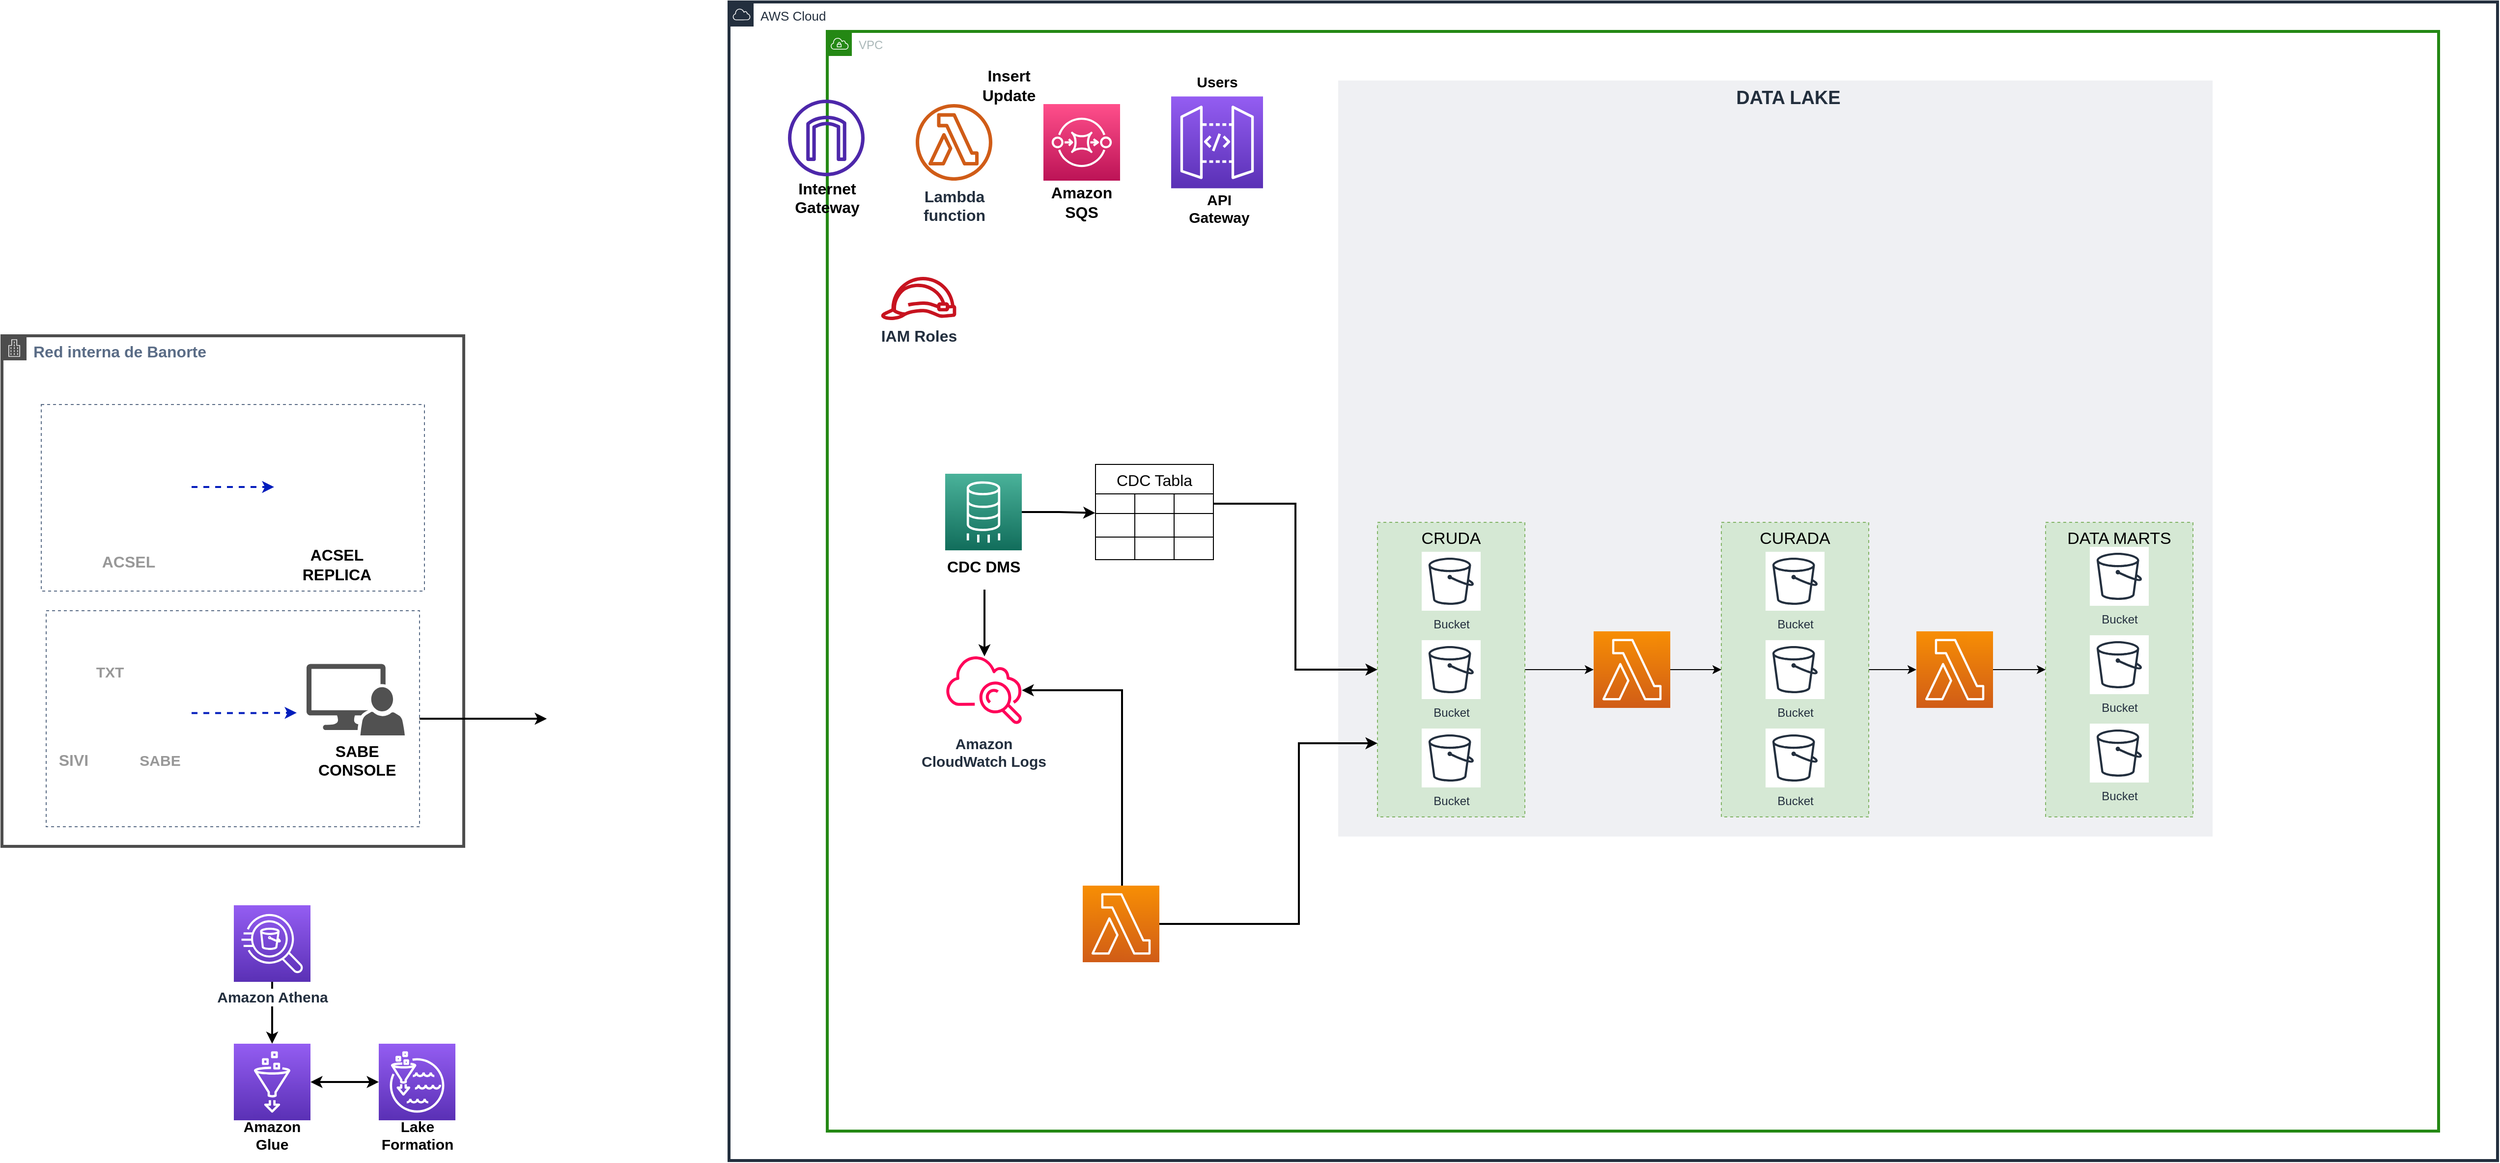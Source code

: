 <mxfile version="27.1.4">
  <diagram id="Ht1M8jgEwFfnCIfOTk4-" name="Page-1">
    <mxGraphModel dx="1975" dy="1836" grid="1" gridSize="10" guides="1" tooltips="1" connect="1" arrows="1" fold="1" page="1" pageScale="1" pageWidth="1169" pageHeight="827" math="0" shadow="0">
      <root>
        <mxCell id="0" />
        <mxCell id="1" parent="0" />
        <mxCell id="RchtXjUBD6mUK6er0duv-1" value="&lt;font style=&quot;font-size: 13px;&quot;&gt;AWS Cloud&lt;/font&gt;" style="points=[[0,0],[0.25,0],[0.5,0],[0.75,0],[1,0],[1,0.25],[1,0.5],[1,0.75],[1,1],[0.75,1],[0.5,1],[0.25,1],[0,1],[0,0.75],[0,0.5],[0,0.25]];outlineConnect=0;gradientColor=none;html=1;whiteSpace=wrap;fontSize=13;fontStyle=0;container=1;pointerEvents=0;collapsible=0;recursiveResize=0;shape=mxgraph.aws4.group;grIcon=mxgraph.aws4.group_aws_cloud;strokeColor=#232F3E;fillColor=none;verticalAlign=top;align=left;spacingLeft=30;fontColor=#232F3E;dashed=0;strokeWidth=3;" parent="1" vertex="1">
          <mxGeometry x="2490" y="40" width="1800" height="1180" as="geometry" />
        </mxCell>
        <mxCell id="YntPkXyulkXuXodMfOfy-1" value="VPC" style="points=[[0,0],[0.25,0],[0.5,0],[0.75,0],[1,0],[1,0.25],[1,0.5],[1,0.75],[1,1],[0.75,1],[0.5,1],[0.25,1],[0,1],[0,0.75],[0,0.5],[0,0.25]];outlineConnect=0;gradientColor=none;html=1;whiteSpace=wrap;fontSize=12;fontStyle=0;container=1;pointerEvents=0;collapsible=0;recursiveResize=0;shape=mxgraph.aws4.group;grIcon=mxgraph.aws4.group_vpc;strokeColor=#248814;fillColor=none;verticalAlign=top;align=left;spacingLeft=30;fontColor=#AAB7B8;dashed=0;strokeWidth=3;" parent="RchtXjUBD6mUK6er0duv-1" vertex="1">
          <mxGeometry x="100" y="30" width="1640" height="1120" as="geometry" />
        </mxCell>
        <mxCell id="RchtXjUBD6mUK6er0duv-4" value="&lt;font style=&quot;font-size: 19px;&quot;&gt;&lt;b&gt;&amp;nbsp; &amp;nbsp; &amp;nbsp;DATA LAKE&lt;/b&gt;&lt;br&gt;&lt;/font&gt;" style="fillColor=#EFF0F3;strokeColor=none;dashed=0;verticalAlign=top;fontStyle=0;fontColor=#232F3D;whiteSpace=wrap;html=1;" parent="YntPkXyulkXuXodMfOfy-1" vertex="1">
          <mxGeometry x="520" y="50" width="890" height="770" as="geometry" />
        </mxCell>
        <mxCell id="YntPkXyulkXuXodMfOfy-39" style="edgeStyle=orthogonalEdgeStyle;rounded=0;orthogonalLoop=1;jettySize=auto;html=1;entryX=0;entryY=0.5;entryDx=0;entryDy=0;entryPerimeter=0;" parent="YntPkXyulkXuXodMfOfy-1" source="RchtXjUBD6mUK6er0duv-6" target="YntPkXyulkXuXodMfOfy-38" edge="1">
          <mxGeometry relative="1" as="geometry" />
        </mxCell>
        <mxCell id="RchtXjUBD6mUK6er0duv-6" value="&lt;span style=&quot;font-size: 17px;&quot;&gt;CRUDA&lt;/span&gt;" style="fillColor=#d5e8d4;strokeColor=#82b366;dashed=1;verticalAlign=top;fontStyle=0;whiteSpace=wrap;html=1;" parent="YntPkXyulkXuXodMfOfy-1" vertex="1">
          <mxGeometry x="560" y="500" width="150" height="300" as="geometry" />
        </mxCell>
        <mxCell id="RchtXjUBD6mUK6er0duv-7" value="Bucket" style="sketch=0;outlineConnect=0;fontColor=#232F3E;gradientColor=none;strokeColor=#232F3E;fillColor=#ffffff;dashed=0;verticalLabelPosition=bottom;verticalAlign=top;align=center;html=1;fontSize=12;fontStyle=0;aspect=fixed;shape=mxgraph.aws4.resourceIcon;resIcon=mxgraph.aws4.bucket;" parent="YntPkXyulkXuXodMfOfy-1" vertex="1">
          <mxGeometry x="605" y="530" width="60" height="60" as="geometry" />
        </mxCell>
        <mxCell id="RchtXjUBD6mUK6er0duv-8" value="Bucket" style="sketch=0;outlineConnect=0;fontColor=#232F3E;gradientColor=none;strokeColor=#232F3E;fillColor=#ffffff;dashed=0;verticalLabelPosition=bottom;verticalAlign=top;align=center;html=1;fontSize=12;fontStyle=0;aspect=fixed;shape=mxgraph.aws4.resourceIcon;resIcon=mxgraph.aws4.bucket;" parent="YntPkXyulkXuXodMfOfy-1" vertex="1">
          <mxGeometry x="605" y="620" width="60" height="60" as="geometry" />
        </mxCell>
        <mxCell id="RchtXjUBD6mUK6er0duv-9" value="Bucket" style="sketch=0;outlineConnect=0;fontColor=#232F3E;gradientColor=none;strokeColor=#232F3E;fillColor=#ffffff;dashed=0;verticalLabelPosition=bottom;verticalAlign=top;align=center;html=1;fontSize=12;fontStyle=0;aspect=fixed;shape=mxgraph.aws4.resourceIcon;resIcon=mxgraph.aws4.bucket;" parent="YntPkXyulkXuXodMfOfy-1" vertex="1">
          <mxGeometry x="605" y="710" width="60" height="60" as="geometry" />
        </mxCell>
        <mxCell id="YntPkXyulkXuXodMfOfy-42" style="edgeStyle=orthogonalEdgeStyle;rounded=0;orthogonalLoop=1;jettySize=auto;html=1;" parent="YntPkXyulkXuXodMfOfy-1" source="RchtXjUBD6mUK6er0duv-23" target="YntPkXyulkXuXodMfOfy-41" edge="1">
          <mxGeometry relative="1" as="geometry" />
        </mxCell>
        <mxCell id="RchtXjUBD6mUK6er0duv-23" value="&lt;span style=&quot;font-size: 17px;&quot;&gt;CURADA&lt;/span&gt;" style="fillColor=#d5e8d4;strokeColor=#82b366;dashed=1;verticalAlign=top;fontStyle=0;whiteSpace=wrap;html=1;" parent="YntPkXyulkXuXodMfOfy-1" vertex="1">
          <mxGeometry x="910" y="500" width="150" height="300" as="geometry" />
        </mxCell>
        <mxCell id="RchtXjUBD6mUK6er0duv-24" value="Bucket" style="sketch=0;outlineConnect=0;fontColor=#232F3E;gradientColor=none;strokeColor=#232F3E;fillColor=#ffffff;dashed=0;verticalLabelPosition=bottom;verticalAlign=top;align=center;html=1;fontSize=12;fontStyle=0;aspect=fixed;shape=mxgraph.aws4.resourceIcon;resIcon=mxgraph.aws4.bucket;" parent="YntPkXyulkXuXodMfOfy-1" vertex="1">
          <mxGeometry x="955" y="530" width="60" height="60" as="geometry" />
        </mxCell>
        <mxCell id="RchtXjUBD6mUK6er0duv-25" value="Bucket" style="sketch=0;outlineConnect=0;fontColor=#232F3E;gradientColor=none;strokeColor=#232F3E;fillColor=#ffffff;dashed=0;verticalLabelPosition=bottom;verticalAlign=top;align=center;html=1;fontSize=12;fontStyle=0;aspect=fixed;shape=mxgraph.aws4.resourceIcon;resIcon=mxgraph.aws4.bucket;" parent="YntPkXyulkXuXodMfOfy-1" vertex="1">
          <mxGeometry x="955" y="620" width="60" height="60" as="geometry" />
        </mxCell>
        <mxCell id="RchtXjUBD6mUK6er0duv-26" value="Bucket" style="sketch=0;outlineConnect=0;fontColor=#232F3E;gradientColor=none;strokeColor=#232F3E;fillColor=#ffffff;dashed=0;verticalLabelPosition=bottom;verticalAlign=top;align=center;html=1;fontSize=12;fontStyle=0;aspect=fixed;shape=mxgraph.aws4.resourceIcon;resIcon=mxgraph.aws4.bucket;" parent="YntPkXyulkXuXodMfOfy-1" vertex="1">
          <mxGeometry x="955" y="710" width="60" height="60" as="geometry" />
        </mxCell>
        <mxCell id="RchtXjUBD6mUK6er0duv-32" value="&lt;span style=&quot;font-size: 17px;&quot;&gt;DATA MARTS&lt;/span&gt;" style="fillColor=#d5e8d4;strokeColor=#82b366;dashed=1;verticalAlign=top;fontStyle=0;whiteSpace=wrap;html=1;" parent="YntPkXyulkXuXodMfOfy-1" vertex="1">
          <mxGeometry x="1240" y="500" width="150" height="300" as="geometry" />
        </mxCell>
        <mxCell id="RchtXjUBD6mUK6er0duv-33" value="Bucket" style="sketch=0;outlineConnect=0;fontColor=#232F3E;gradientColor=none;strokeColor=#232F3E;fillColor=#ffffff;dashed=0;verticalLabelPosition=bottom;verticalAlign=top;align=center;html=1;fontSize=12;fontStyle=0;aspect=fixed;shape=mxgraph.aws4.resourceIcon;resIcon=mxgraph.aws4.bucket;" parent="YntPkXyulkXuXodMfOfy-1" vertex="1">
          <mxGeometry x="1285" y="525" width="60" height="60" as="geometry" />
        </mxCell>
        <mxCell id="RchtXjUBD6mUK6er0duv-34" value="Bucket" style="sketch=0;outlineConnect=0;fontColor=#232F3E;gradientColor=none;strokeColor=#232F3E;fillColor=#ffffff;dashed=0;verticalLabelPosition=bottom;verticalAlign=top;align=center;html=1;fontSize=12;fontStyle=0;aspect=fixed;shape=mxgraph.aws4.resourceIcon;resIcon=mxgraph.aws4.bucket;" parent="YntPkXyulkXuXodMfOfy-1" vertex="1">
          <mxGeometry x="1285" y="615" width="60" height="60" as="geometry" />
        </mxCell>
        <mxCell id="RchtXjUBD6mUK6er0duv-35" value="Bucket" style="sketch=0;outlineConnect=0;fontColor=#232F3E;gradientColor=none;strokeColor=#232F3E;fillColor=#ffffff;dashed=0;verticalLabelPosition=bottom;verticalAlign=top;align=center;html=1;fontSize=12;fontStyle=0;aspect=fixed;shape=mxgraph.aws4.resourceIcon;resIcon=mxgraph.aws4.bucket;" parent="YntPkXyulkXuXodMfOfy-1" vertex="1">
          <mxGeometry x="1285" y="705" width="60" height="60" as="geometry" />
        </mxCell>
        <mxCell id="YntPkXyulkXuXodMfOfy-19" style="edgeStyle=orthogonalEdgeStyle;rounded=0;orthogonalLoop=1;jettySize=auto;html=1;entryX=-0.002;entryY=0.972;entryDx=0;entryDy=0;entryPerimeter=0;strokeWidth=2;" parent="YntPkXyulkXuXodMfOfy-1" source="RchtXjUBD6mUK6er0duv-54" target="YntPkXyulkXuXodMfOfy-5" edge="1">
          <mxGeometry relative="1" as="geometry">
            <Array as="points">
              <mxPoint x="236" y="490" />
              <mxPoint x="273" y="490" />
            </Array>
          </mxGeometry>
        </mxCell>
        <mxCell id="RchtXjUBD6mUK6er0duv-54" value="" style="sketch=0;points=[[0,0,0],[0.25,0,0],[0.5,0,0],[0.75,0,0],[1,0,0],[0,1,0],[0.25,1,0],[0.5,1,0],[0.75,1,0],[1,1,0],[0,0.25,0],[0,0.5,0],[0,0.75,0],[1,0.25,0],[1,0.5,0],[1,0.75,0]];outlineConnect=0;fontColor=#232F3E;gradientColor=#4AB29A;gradientDirection=north;fillColor=#116D5B;strokeColor=#ffffff;dashed=0;verticalLabelPosition=bottom;verticalAlign=top;align=center;html=1;fontSize=12;fontStyle=0;aspect=fixed;shape=mxgraph.aws4.resourceIcon;resIcon=mxgraph.aws4.database_migration_service;" parent="YntPkXyulkXuXodMfOfy-1" vertex="1">
          <mxGeometry x="120" y="450.5" width="78" height="78" as="geometry" />
        </mxCell>
        <mxCell id="YntPkXyulkXuXodMfOfy-82" style="edgeStyle=orthogonalEdgeStyle;rounded=0;orthogonalLoop=1;jettySize=auto;html=1;strokeWidth=2;" parent="YntPkXyulkXuXodMfOfy-1" source="RchtXjUBD6mUK6er0duv-55" target="YntPkXyulkXuXodMfOfy-74" edge="1">
          <mxGeometry relative="1" as="geometry">
            <Array as="points">
              <mxPoint x="160" y="600" />
              <mxPoint x="160" y="600" />
            </Array>
          </mxGeometry>
        </mxCell>
        <mxCell id="RchtXjUBD6mUK6er0duv-55" value="&lt;div style=&quot;text-align: center; font-size: 16px;&quot;&gt;CDC DMS&lt;/div&gt;" style="text;whiteSpace=wrap;html=1;strokeWidth=2;fontSize=16;fontStyle=1" parent="YntPkXyulkXuXodMfOfy-1" vertex="1">
          <mxGeometry x="120" y="528.5" width="110" height="40" as="geometry" />
        </mxCell>
        <mxCell id="YntPkXyulkXuXodMfOfy-4" value="CDC Tabla" style="shape=table;startSize=30;container=1;collapsible=0;childLayout=tableLayout;strokeColor=default;fontSize=16;" parent="YntPkXyulkXuXodMfOfy-1" vertex="1">
          <mxGeometry x="273" y="441" width="120" height="97" as="geometry" />
        </mxCell>
        <mxCell id="YntPkXyulkXuXodMfOfy-5" value="" style="shape=tableRow;horizontal=0;startSize=0;swimlaneHead=0;swimlaneBody=0;strokeColor=inherit;top=0;left=0;bottom=0;right=0;collapsible=0;dropTarget=0;fillColor=none;points=[[0,0.5],[1,0.5]];portConstraint=eastwest;fontSize=16;" parent="YntPkXyulkXuXodMfOfy-4" vertex="1">
          <mxGeometry y="30" width="120" height="20" as="geometry" />
        </mxCell>
        <mxCell id="YntPkXyulkXuXodMfOfy-6" value="" style="shape=partialRectangle;html=1;whiteSpace=wrap;connectable=0;strokeColor=inherit;overflow=hidden;fillColor=none;top=0;left=0;bottom=0;right=0;pointerEvents=1;fontSize=16;" parent="YntPkXyulkXuXodMfOfy-5" vertex="1">
          <mxGeometry width="40" height="20" as="geometry">
            <mxRectangle width="40" height="20" as="alternateBounds" />
          </mxGeometry>
        </mxCell>
        <mxCell id="YntPkXyulkXuXodMfOfy-7" value="" style="shape=partialRectangle;html=1;whiteSpace=wrap;connectable=0;strokeColor=inherit;overflow=hidden;fillColor=none;top=0;left=0;bottom=0;right=0;pointerEvents=1;fontSize=16;" parent="YntPkXyulkXuXodMfOfy-5" vertex="1">
          <mxGeometry x="40" width="40" height="20" as="geometry">
            <mxRectangle width="40" height="20" as="alternateBounds" />
          </mxGeometry>
        </mxCell>
        <mxCell id="YntPkXyulkXuXodMfOfy-8" value="" style="shape=partialRectangle;html=1;whiteSpace=wrap;connectable=0;strokeColor=inherit;overflow=hidden;fillColor=none;top=0;left=0;bottom=0;right=0;pointerEvents=1;fontSize=16;" parent="YntPkXyulkXuXodMfOfy-5" vertex="1">
          <mxGeometry x="80" width="40" height="20" as="geometry">
            <mxRectangle width="40" height="20" as="alternateBounds" />
          </mxGeometry>
        </mxCell>
        <mxCell id="YntPkXyulkXuXodMfOfy-9" value="" style="shape=tableRow;horizontal=0;startSize=0;swimlaneHead=0;swimlaneBody=0;strokeColor=inherit;top=0;left=0;bottom=0;right=0;collapsible=0;dropTarget=0;fillColor=none;points=[[0,0.5],[1,0.5]];portConstraint=eastwest;fontSize=16;" parent="YntPkXyulkXuXodMfOfy-4" vertex="1">
          <mxGeometry y="50" width="120" height="24" as="geometry" />
        </mxCell>
        <mxCell id="YntPkXyulkXuXodMfOfy-10" value="" style="shape=partialRectangle;html=1;whiteSpace=wrap;connectable=0;strokeColor=inherit;overflow=hidden;fillColor=none;top=0;left=0;bottom=0;right=0;pointerEvents=1;fontSize=16;" parent="YntPkXyulkXuXodMfOfy-9" vertex="1">
          <mxGeometry width="40" height="24" as="geometry">
            <mxRectangle width="40" height="24" as="alternateBounds" />
          </mxGeometry>
        </mxCell>
        <mxCell id="YntPkXyulkXuXodMfOfy-11" value="" style="shape=partialRectangle;html=1;whiteSpace=wrap;connectable=0;strokeColor=inherit;overflow=hidden;fillColor=none;top=0;left=0;bottom=0;right=0;pointerEvents=1;fontSize=16;" parent="YntPkXyulkXuXodMfOfy-9" vertex="1">
          <mxGeometry x="40" width="40" height="24" as="geometry">
            <mxRectangle width="40" height="24" as="alternateBounds" />
          </mxGeometry>
        </mxCell>
        <mxCell id="YntPkXyulkXuXodMfOfy-12" value="" style="shape=partialRectangle;html=1;whiteSpace=wrap;connectable=0;strokeColor=inherit;overflow=hidden;fillColor=none;top=0;left=0;bottom=0;right=0;pointerEvents=1;fontSize=16;" parent="YntPkXyulkXuXodMfOfy-9" vertex="1">
          <mxGeometry x="80" width="40" height="24" as="geometry">
            <mxRectangle width="40" height="24" as="alternateBounds" />
          </mxGeometry>
        </mxCell>
        <mxCell id="YntPkXyulkXuXodMfOfy-13" value="" style="shape=tableRow;horizontal=0;startSize=0;swimlaneHead=0;swimlaneBody=0;strokeColor=inherit;top=0;left=0;bottom=0;right=0;collapsible=0;dropTarget=0;fillColor=none;points=[[0,0.5],[1,0.5]];portConstraint=eastwest;fontSize=16;" parent="YntPkXyulkXuXodMfOfy-4" vertex="1">
          <mxGeometry y="74" width="120" height="23" as="geometry" />
        </mxCell>
        <mxCell id="YntPkXyulkXuXodMfOfy-14" value="" style="shape=partialRectangle;html=1;whiteSpace=wrap;connectable=0;strokeColor=inherit;overflow=hidden;fillColor=none;top=0;left=0;bottom=0;right=0;pointerEvents=1;fontSize=16;" parent="YntPkXyulkXuXodMfOfy-13" vertex="1">
          <mxGeometry width="40" height="23" as="geometry">
            <mxRectangle width="40" height="23" as="alternateBounds" />
          </mxGeometry>
        </mxCell>
        <mxCell id="YntPkXyulkXuXodMfOfy-15" value="" style="shape=partialRectangle;html=1;whiteSpace=wrap;connectable=0;strokeColor=inherit;overflow=hidden;fillColor=none;top=0;left=0;bottom=0;right=0;pointerEvents=1;fontSize=16;" parent="YntPkXyulkXuXodMfOfy-13" vertex="1">
          <mxGeometry x="40" width="40" height="23" as="geometry">
            <mxRectangle width="40" height="23" as="alternateBounds" />
          </mxGeometry>
        </mxCell>
        <mxCell id="YntPkXyulkXuXodMfOfy-16" value="" style="shape=partialRectangle;html=1;whiteSpace=wrap;connectable=0;strokeColor=inherit;overflow=hidden;fillColor=none;top=0;left=0;bottom=0;right=0;pointerEvents=1;fontSize=16;" parent="YntPkXyulkXuXodMfOfy-13" vertex="1">
          <mxGeometry x="80" width="40" height="23" as="geometry">
            <mxRectangle width="40" height="23" as="alternateBounds" />
          </mxGeometry>
        </mxCell>
        <mxCell id="YntPkXyulkXuXodMfOfy-20" style="edgeStyle=orthogonalEdgeStyle;rounded=0;orthogonalLoop=1;jettySize=auto;html=1;entryX=0;entryY=0.5;entryDx=0;entryDy=0;strokeWidth=2;" parent="YntPkXyulkXuXodMfOfy-1" source="YntPkXyulkXuXodMfOfy-5" target="RchtXjUBD6mUK6er0duv-6" edge="1">
          <mxGeometry relative="1" as="geometry" />
        </mxCell>
        <mxCell id="YntPkXyulkXuXodMfOfy-22" value="" style="sketch=0;outlineConnect=0;fontColor=#232F3E;gradientColor=none;fillColor=#4D27AA;strokeColor=none;dashed=0;verticalLabelPosition=bottom;verticalAlign=top;align=center;html=1;fontSize=12;fontStyle=0;aspect=fixed;pointerEvents=1;shape=mxgraph.aws4.internet_gateway;" parent="YntPkXyulkXuXodMfOfy-1" vertex="1">
          <mxGeometry x="-40" y="69.5" width="78" height="78" as="geometry" />
        </mxCell>
        <mxCell id="YntPkXyulkXuXodMfOfy-23" value="&lt;div style=&quot;text-align: center; font-size: 16px;&quot;&gt;Internet Gateway&lt;/div&gt;" style="text;whiteSpace=wrap;html=1;strokeWidth=2;fontSize=16;fontStyle=1" parent="YntPkXyulkXuXodMfOfy-1" vertex="1">
          <mxGeometry x="-56" y="144" width="110" height="40" as="geometry" />
        </mxCell>
        <mxCell id="YntPkXyulkXuXodMfOfy-24" value="" style="sketch=0;points=[[0,0,0],[0.25,0,0],[0.5,0,0],[0.75,0,0],[1,0,0],[0,1,0],[0.25,1,0],[0.5,1,0],[0.75,1,0],[1,1,0],[0,0.25,0],[0,0.5,0],[0,0.75,0],[1,0.25,0],[1,0.5,0],[1,0.75,0]];outlineConnect=0;fontColor=#232F3E;gradientColor=#945DF2;gradientDirection=north;fillColor=#5A30B5;strokeColor=#ffffff;dashed=0;verticalLabelPosition=bottom;verticalAlign=top;align=center;html=1;fontSize=12;fontStyle=0;aspect=fixed;shape=mxgraph.aws4.resourceIcon;resIcon=mxgraph.aws4.api_gateway;" parent="YntPkXyulkXuXodMfOfy-1" vertex="1">
          <mxGeometry x="350" y="66.25" width="93.5" height="93.5" as="geometry" />
        </mxCell>
        <mxCell id="YntPkXyulkXuXodMfOfy-25" value="&lt;font style=&quot;font-size: 15px;&quot;&gt;&lt;b&gt;API Gateway&lt;/b&gt;&lt;/font&gt;" style="text;html=1;strokeColor=none;fillColor=none;align=center;verticalAlign=middle;whiteSpace=wrap;rounded=0;" parent="YntPkXyulkXuXodMfOfy-1" vertex="1">
          <mxGeometry x="353.5" y="165" width="90" height="30" as="geometry" />
        </mxCell>
        <mxCell id="YntPkXyulkXuXodMfOfy-26" value="&lt;font style=&quot;font-size: 15px;&quot;&gt;&lt;b&gt;Users&lt;/b&gt;&lt;/font&gt;" style="text;html=1;strokeColor=none;fillColor=none;align=center;verticalAlign=middle;whiteSpace=wrap;rounded=0;" parent="YntPkXyulkXuXodMfOfy-1" vertex="1">
          <mxGeometry x="351.75" y="36.25" width="90" height="30" as="geometry" />
        </mxCell>
        <mxCell id="YntPkXyulkXuXodMfOfy-40" style="edgeStyle=orthogonalEdgeStyle;rounded=0;orthogonalLoop=1;jettySize=auto;html=1;entryX=0;entryY=0.5;entryDx=0;entryDy=0;" parent="YntPkXyulkXuXodMfOfy-1" source="YntPkXyulkXuXodMfOfy-38" target="RchtXjUBD6mUK6er0duv-23" edge="1">
          <mxGeometry relative="1" as="geometry" />
        </mxCell>
        <mxCell id="YntPkXyulkXuXodMfOfy-38" value="" style="sketch=0;points=[[0,0,0],[0.25,0,0],[0.5,0,0],[0.75,0,0],[1,0,0],[0,1,0],[0.25,1,0],[0.5,1,0],[0.75,1,0],[1,1,0],[0,0.25,0],[0,0.5,0],[0,0.75,0],[1,0.25,0],[1,0.5,0],[1,0.75,0]];outlineConnect=0;fontColor=#232F3E;gradientColor=#F78E04;gradientDirection=north;fillColor=#D05C17;strokeColor=#ffffff;dashed=0;verticalLabelPosition=bottom;verticalAlign=top;align=center;html=1;fontSize=12;fontStyle=0;aspect=fixed;shape=mxgraph.aws4.resourceIcon;resIcon=mxgraph.aws4.lambda;" parent="YntPkXyulkXuXodMfOfy-1" vertex="1">
          <mxGeometry x="780" y="611" width="78" height="78" as="geometry" />
        </mxCell>
        <mxCell id="YntPkXyulkXuXodMfOfy-43" style="edgeStyle=orthogonalEdgeStyle;rounded=0;orthogonalLoop=1;jettySize=auto;html=1;entryX=0;entryY=0.5;entryDx=0;entryDy=0;" parent="YntPkXyulkXuXodMfOfy-1" source="YntPkXyulkXuXodMfOfy-41" target="RchtXjUBD6mUK6er0duv-32" edge="1">
          <mxGeometry relative="1" as="geometry" />
        </mxCell>
        <mxCell id="YntPkXyulkXuXodMfOfy-41" value="" style="sketch=0;points=[[0,0,0],[0.25,0,0],[0.5,0,0],[0.75,0,0],[1,0,0],[0,1,0],[0.25,1,0],[0.5,1,0],[0.75,1,0],[1,1,0],[0,0.25,0],[0,0.5,0],[0,0.75,0],[1,0.25,0],[1,0.5,0],[1,0.75,0]];outlineConnect=0;fontColor=#232F3E;gradientColor=#F78E04;gradientDirection=north;fillColor=#D05C17;strokeColor=#ffffff;dashed=0;verticalLabelPosition=bottom;verticalAlign=top;align=center;html=1;fontSize=12;fontStyle=0;aspect=fixed;shape=mxgraph.aws4.resourceIcon;resIcon=mxgraph.aws4.lambda;" parent="YntPkXyulkXuXodMfOfy-1" vertex="1">
          <mxGeometry x="1108.5" y="611" width="78" height="78" as="geometry" />
        </mxCell>
        <mxCell id="YntPkXyulkXuXodMfOfy-54" value="IAM Roles" style="outlineConnect=0;fontColor=#232F3E;gradientColor=none;fillColor=#C7131F;strokeColor=none;dashed=0;verticalLabelPosition=bottom;verticalAlign=top;align=center;html=1;fontSize=16;fontStyle=1;aspect=fixed;pointerEvents=1;shape=mxgraph.aws4.role;labelBackgroundColor=#ffffff;" parent="YntPkXyulkXuXodMfOfy-1" vertex="1">
          <mxGeometry x="54" y="250" width="78" height="44" as="geometry" />
        </mxCell>
        <mxCell id="YntPkXyulkXuXodMfOfy-58" value="&lt;font style=&quot;font-size: 16px;&quot;&gt;&lt;b&gt;Lambda&lt;br style=&quot;border-color: var(--border-color);&quot;&gt;function&lt;/b&gt;&lt;/font&gt;" style="outlineConnect=0;fontColor=#232F3E;gradientColor=none;fillColor=#D05C17;strokeColor=none;dashed=0;verticalLabelPosition=bottom;verticalAlign=top;align=center;html=1;fontSize=12;fontStyle=0;aspect=fixed;pointerEvents=1;shape=mxgraph.aws4.lambda_function;labelBackgroundColor=#ffffff;" parent="YntPkXyulkXuXodMfOfy-1" vertex="1">
          <mxGeometry x="90" y="74" width="78" height="78" as="geometry" />
        </mxCell>
        <mxCell id="YntPkXyulkXuXodMfOfy-59" value="&lt;font style=&quot;font-size: 16px;&quot;&gt;&lt;b&gt;Amazon SQS&lt;/b&gt;&lt;/font&gt;" style="text;html=1;strokeColor=none;fillColor=none;align=center;verticalAlign=middle;whiteSpace=wrap;rounded=0;" parent="YntPkXyulkXuXodMfOfy-1" vertex="1">
          <mxGeometry x="214" y="158.5" width="90" height="30" as="geometry" />
        </mxCell>
        <mxCell id="YntPkXyulkXuXodMfOfy-60" value="&lt;font style=&quot;font-size: 16px;&quot;&gt;&lt;b&gt;Insert&lt;br&gt;Update&lt;/b&gt;&lt;/font&gt;" style="text;html=1;strokeColor=none;fillColor=none;align=center;verticalAlign=middle;whiteSpace=wrap;rounded=0;" parent="YntPkXyulkXuXodMfOfy-1" vertex="1">
          <mxGeometry x="140" y="39.5" width="90" height="30" as="geometry" />
        </mxCell>
        <mxCell id="YntPkXyulkXuXodMfOfy-74" value="Amazon&lt;br style=&quot;font-size: 15px;&quot;&gt;CloudWatch Logs&lt;br style=&quot;font-size: 15px;&quot;&gt;" style="outlineConnect=0;fontColor=#232F3E;gradientColor=none;gradientDirection=north;fillColor=#ff0059;strokeColor=default;dashed=0;verticalLabelPosition=bottom;verticalAlign=top;align=center;html=1;fontSize=15;fontStyle=1;aspect=fixed;shape=mxgraph.aws4.cloudwatch;labelBackgroundColor=#ffffff;" parent="YntPkXyulkXuXodMfOfy-1" vertex="1">
          <mxGeometry x="120" y="632" width="78" height="78" as="geometry" />
        </mxCell>
        <mxCell id="YntPkXyulkXuXodMfOfy-107" style="edgeStyle=orthogonalEdgeStyle;rounded=0;orthogonalLoop=1;jettySize=auto;html=1;entryX=0;entryY=0.75;entryDx=0;entryDy=0;strokeWidth=2;" parent="YntPkXyulkXuXodMfOfy-1" source="YntPkXyulkXuXodMfOfy-108" target="RchtXjUBD6mUK6er0duv-6" edge="1">
          <mxGeometry relative="1" as="geometry">
            <Array as="points">
              <mxPoint x="480" y="909" />
              <mxPoint x="480" y="725" />
            </Array>
          </mxGeometry>
        </mxCell>
        <mxCell id="YntPkXyulkXuXodMfOfy-113" style="edgeStyle=orthogonalEdgeStyle;rounded=0;orthogonalLoop=1;jettySize=auto;html=1;strokeWidth=2;" parent="YntPkXyulkXuXodMfOfy-1" source="YntPkXyulkXuXodMfOfy-108" target="YntPkXyulkXuXodMfOfy-74" edge="1">
          <mxGeometry relative="1" as="geometry">
            <Array as="points">
              <mxPoint x="300" y="671" />
            </Array>
          </mxGeometry>
        </mxCell>
        <mxCell id="YntPkXyulkXuXodMfOfy-108" value="" style="sketch=0;points=[[0,0,0],[0.25,0,0],[0.5,0,0],[0.75,0,0],[1,0,0],[0,1,0],[0.25,1,0],[0.5,1,0],[0.75,1,0],[1,1,0],[0,0.25,0],[0,0.5,0],[0,0.75,0],[1,0.25,0],[1,0.5,0],[1,0.75,0]];outlineConnect=0;fontColor=#232F3E;gradientColor=#F78E04;gradientDirection=north;fillColor=#D05C17;strokeColor=#ffffff;dashed=0;verticalLabelPosition=bottom;verticalAlign=top;align=center;html=1;fontSize=12;fontStyle=0;aspect=fixed;shape=mxgraph.aws4.resourceIcon;resIcon=mxgraph.aws4.lambda;" parent="YntPkXyulkXuXodMfOfy-1" vertex="1">
          <mxGeometry x="260" y="870" width="78" height="78" as="geometry" />
        </mxCell>
        <mxCell id="-Rxvcumc74NUgiXMwm1E-3" value="" style="sketch=0;points=[[0,0,0],[0.25,0,0],[0.5,0,0],[0.75,0,0],[1,0,0],[0,1,0],[0.25,1,0],[0.5,1,0],[0.75,1,0],[1,1,0],[0,0.25,0],[0,0.5,0],[0,0.75,0],[1,0.25,0],[1,0.5,0],[1,0.75,0]];outlineConnect=0;fontColor=#232F3E;gradientColor=#FF4F8B;gradientDirection=north;fillColor=#BC1356;strokeColor=#ffffff;dashed=0;verticalLabelPosition=bottom;verticalAlign=top;align=center;html=1;fontSize=12;fontStyle=0;aspect=fixed;shape=mxgraph.aws4.resourceIcon;resIcon=mxgraph.aws4.sqs;" parent="YntPkXyulkXuXodMfOfy-1" vertex="1">
          <mxGeometry x="220" y="74" width="78" height="78" as="geometry" />
        </mxCell>
        <mxCell id="RchtXjUBD6mUK6er0duv-36" value="&lt;font style=&quot;font-size: 16px;&quot;&gt;&lt;b&gt;Red interna de Banorte&lt;/b&gt;&lt;/font&gt;" style="points=[[0,0],[0.25,0],[0.5,0],[0.75,0],[1,0],[1,0.25],[1,0.5],[1,0.75],[1,1],[0.75,1],[0.5,1],[0.25,1],[0,1],[0,0.75],[0,0.5],[0,0.25]];outlineConnect=0;gradientColor=none;html=1;whiteSpace=wrap;fontSize=12;fontStyle=0;container=1;pointerEvents=0;collapsible=0;recursiveResize=0;shape=mxgraph.aws4.group;grIcon=mxgraph.aws4.group_corporate_data_center;strokeColor=#4D4D4D;fillColor=none;verticalAlign=top;align=left;spacingLeft=30;fontColor=#5A6C86;dashed=0;strokeWidth=3;" parent="1" vertex="1">
          <mxGeometry x="1750" y="380" width="470" height="520" as="geometry" />
        </mxCell>
        <mxCell id="RchtXjUBD6mUK6er0duv-39" value="" style="shape=image;html=1;verticalAlign=top;verticalLabelPosition=bottom;labelBackgroundColor=#ffffff;imageAspect=0;aspect=fixed;image=https://cdn2.iconfinder.com/data/icons/whcompare-isometric-web-hosting-servers/50/database-128.png;" parent="RchtXjUBD6mUK6er0duv-36" vertex="1">
          <mxGeometry x="277" y="90" width="128" height="128" as="geometry" />
        </mxCell>
        <mxCell id="RchtXjUBD6mUK6er0duv-40" value="&lt;font style=&quot;font-size: 16px;&quot;&gt;ACSEL&lt;br&gt;REPLICA&lt;/font&gt;" style="text;html=1;strokeColor=none;fillColor=none;align=center;verticalAlign=middle;whiteSpace=wrap;rounded=0;fontSize=15;fontStyle=1" parent="RchtXjUBD6mUK6er0duv-36" vertex="1">
          <mxGeometry x="292.25" y="218" width="97.5" height="30" as="geometry" />
        </mxCell>
        <mxCell id="RchtXjUBD6mUK6er0duv-41" style="edgeStyle=orthogonalEdgeStyle;rounded=0;orthogonalLoop=1;jettySize=auto;html=1;entryX=0;entryY=0.5;entryDx=0;entryDy=0;strokeWidth=2;fillColor=#0050ef;strokeColor=#001DBC;dashed=1;textOpacity=40;" parent="RchtXjUBD6mUK6er0duv-36" source="RchtXjUBD6mUK6er0duv-42" target="RchtXjUBD6mUK6er0duv-39" edge="1">
          <mxGeometry relative="1" as="geometry" />
        </mxCell>
        <mxCell id="RchtXjUBD6mUK6er0duv-42" value="" style="shape=image;html=1;verticalAlign=top;verticalLabelPosition=bottom;labelBackgroundColor=#ffffff;imageAspect=0;aspect=fixed;image=https://cdn2.iconfinder.com/data/icons/whcompare-isometric-web-hosting-servers/50/database-128.png;opacity=50;textOpacity=40;" parent="RchtXjUBD6mUK6er0duv-36" vertex="1">
          <mxGeometry x="65" y="90" width="128" height="128" as="geometry" />
        </mxCell>
        <mxCell id="RchtXjUBD6mUK6er0duv-43" value="&lt;font style=&quot;font-size: 16px;&quot;&gt;ACSEL&lt;/font&gt;" style="text;html=1;strokeColor=none;fillColor=none;align=center;verticalAlign=middle;whiteSpace=wrap;rounded=0;fontSize=15;fontStyle=1;textOpacity=40;" parent="RchtXjUBD6mUK6er0duv-36" vertex="1">
          <mxGeometry x="80.25" y="215" width="97.5" height="30" as="geometry" />
        </mxCell>
        <mxCell id="RchtXjUBD6mUK6er0duv-49" value="" style="fillColor=none;strokeColor=#5A6C86;dashed=1;verticalAlign=top;fontStyle=0;fontColor=#5A6C86;whiteSpace=wrap;html=1;" parent="RchtXjUBD6mUK6er0duv-36" vertex="1">
          <mxGeometry x="40" y="70" width="390" height="190" as="geometry" />
        </mxCell>
        <mxCell id="RchtXjUBD6mUK6er0duv-98" value="" style="fillColor=none;strokeColor=#5A6C86;dashed=1;verticalAlign=top;fontStyle=0;fontColor=#5A6C86;whiteSpace=wrap;html=1;" parent="RchtXjUBD6mUK6er0duv-36" vertex="1">
          <mxGeometry x="45" y="280" width="380" height="220" as="geometry" />
        </mxCell>
        <mxCell id="RchtXjUBD6mUK6er0duv-93" value="&lt;span style=&quot;font-size: 15px;&quot;&gt;&lt;font style=&quot;font-size: 15px;&quot;&gt;TXT&lt;/font&gt;&lt;/span&gt;" style="text;html=1;strokeColor=none;fillColor=none;align=center;verticalAlign=middle;whiteSpace=wrap;rounded=0;opacity=40;fontSize=15;fontStyle=1;textOpacity=40;strokeWidth=2;" parent="RchtXjUBD6mUK6er0duv-36" vertex="1">
          <mxGeometry x="80.25" y="327" width="60" height="30" as="geometry" />
        </mxCell>
        <mxCell id="RchtXjUBD6mUK6er0duv-91" value="SABE" style="text;html=1;strokeColor=none;fillColor=none;align=center;verticalAlign=middle;whiteSpace=wrap;rounded=0;fontSize=15;fontStyle=1;opacity=40;textOpacity=40;" parent="RchtXjUBD6mUK6er0duv-36" vertex="1">
          <mxGeometry x="111.5" y="417" width="97.5" height="30" as="geometry" />
        </mxCell>
        <mxCell id="RchtXjUBD6mUK6er0duv-92" value="" style="shape=image;html=1;verticalAlign=top;verticalLabelPosition=bottom;labelBackgroundColor=#ffffff;imageAspect=0;aspect=fixed;image=https://cdn0.iconfinder.com/data/icons/evericons-24px-vol-1/24/file-text-128.png;opacity=40;textOpacity=40;" parent="RchtXjUBD6mUK6er0duv-36" vertex="1">
          <mxGeometry x="40" y="351.5" width="65.5" height="65.5" as="geometry" />
        </mxCell>
        <mxCell id="RchtXjUBD6mUK6er0duv-94" style="edgeStyle=orthogonalEdgeStyle;rounded=0;orthogonalLoop=1;jettySize=auto;html=1;strokeWidth=2;dashed=1;fillColor=#0050ef;strokeColor=#001DBC;textOpacity=40;" parent="RchtXjUBD6mUK6er0duv-36" source="RchtXjUBD6mUK6er0duv-95" edge="1">
          <mxGeometry relative="1" as="geometry">
            <mxPoint x="300" y="384" as="targetPoint" />
          </mxGeometry>
        </mxCell>
        <mxCell id="RchtXjUBD6mUK6er0duv-95" value="" style="shape=image;html=1;verticalAlign=top;verticalLabelPosition=bottom;labelBackgroundColor=#ffffff;imageAspect=0;aspect=fixed;image=https://cdn0.iconfinder.com/data/icons/evericons-24px-vol-1/24/file-text-128.png;opacity=40;textOpacity=40;" parent="RchtXjUBD6mUK6er0duv-36" vertex="1">
          <mxGeometry x="127.5" y="351.5" width="65.5" height="65.5" as="geometry" />
        </mxCell>
        <mxCell id="RchtXjUBD6mUK6er0duv-96" value="" style="sketch=0;pointerEvents=1;shadow=0;dashed=0;html=1;strokeColor=none;labelPosition=center;verticalLabelPosition=bottom;verticalAlign=top;align=center;fillColor=#515151;shape=mxgraph.mscae.system_center.admin_console" parent="RchtXjUBD6mUK6er0duv-36" vertex="1">
          <mxGeometry x="310" y="334.25" width="100" height="72.75" as="geometry" />
        </mxCell>
        <mxCell id="RchtXjUBD6mUK6er0duv-97" value="&lt;div style=&quot;text-align: center; font-size: 16px;&quot;&gt;&lt;span style=&quot;background-color: initial; font-size: 16px;&quot;&gt;SABE&lt;/span&gt;&lt;/div&gt;&lt;div style=&quot;text-align: center; font-size: 16px;&quot;&gt;&lt;span style=&quot;background-color: initial; font-size: 16px;&quot;&gt;CONSOLE&lt;/span&gt;&lt;/div&gt;" style="text;whiteSpace=wrap;html=1;strokeWidth=2;fontSize=16;fontStyle=1" parent="RchtXjUBD6mUK6er0duv-36" vertex="1">
          <mxGeometry x="320" y="407" width="110" height="40" as="geometry" />
        </mxCell>
        <mxCell id="RchtXjUBD6mUK6er0duv-99" value="&lt;font style=&quot;font-size: 16px;&quot;&gt;SIVI&lt;/font&gt;" style="text;html=1;strokeColor=none;fillColor=none;align=center;verticalAlign=middle;whiteSpace=wrap;rounded=0;fontSize=15;fontStyle=1;opacity=40;textOpacity=40;" parent="RchtXjUBD6mUK6er0duv-36" vertex="1">
          <mxGeometry x="24" y="417" width="97.5" height="30" as="geometry" />
        </mxCell>
        <mxCell id="YntPkXyulkXuXodMfOfy-112" value="" style="edgeStyle=orthogonalEdgeStyle;rounded=0;orthogonalLoop=1;jettySize=auto;html=1;strokeWidth=2;" parent="1" source="RchtXjUBD6mUK6er0duv-98" target="YntPkXyulkXuXodMfOfy-111" edge="1">
          <mxGeometry relative="1" as="geometry">
            <mxPoint x="2175" y="770" as="sourcePoint" />
            <mxPoint x="2550" y="970" as="targetPoint" />
            <Array as="points" />
          </mxGeometry>
        </mxCell>
        <mxCell id="YntPkXyulkXuXodMfOfy-111" value="" style="shape=image;html=1;verticalAlign=top;verticalLabelPosition=bottom;labelBackgroundColor=#ffffff;imageAspect=0;aspect=fixed;image=https://cdn0.iconfinder.com/data/icons/evericons-24px-vol-1/24/file-text-128.png;textOpacity=40;" parent="1" vertex="1">
          <mxGeometry x="2304.5" y="727.25" width="85.5" height="85.5" as="geometry" />
        </mxCell>
        <mxCell id="YntPkXyulkXuXodMfOfy-48" value="" style="sketch=0;points=[[0,0,0],[0.25,0,0],[0.5,0,0],[0.75,0,0],[1,0,0],[0,1,0],[0.25,1,0],[0.5,1,0],[0.75,1,0],[1,1,0],[0,0.25,0],[0,0.5,0],[0,0.75,0],[1,0.25,0],[1,0.5,0],[1,0.75,0]];outlineConnect=0;fontColor=#232F3E;gradientColor=#945DF2;gradientDirection=north;fillColor=#5A30B5;strokeColor=#ffffff;dashed=0;verticalLabelPosition=bottom;verticalAlign=top;align=center;html=1;fontSize=12;fontStyle=0;aspect=fixed;shape=mxgraph.aws4.resourceIcon;resIcon=mxgraph.aws4.glue;" parent="1" vertex="1">
          <mxGeometry x="1986" y="1101" width="78" height="78" as="geometry" />
        </mxCell>
        <mxCell id="YntPkXyulkXuXodMfOfy-49" value="&lt;font style=&quot;font-size: 15px;&quot;&gt;&lt;b&gt;Amazon Glue&lt;/b&gt;&lt;/font&gt;" style="text;html=1;strokeColor=none;fillColor=none;align=center;verticalAlign=middle;whiteSpace=wrap;rounded=0;" parent="1" vertex="1">
          <mxGeometry x="1980" y="1179" width="90" height="30" as="geometry" />
        </mxCell>
        <mxCell id="YntPkXyulkXuXodMfOfy-52" style="edgeStyle=orthogonalEdgeStyle;rounded=0;orthogonalLoop=1;jettySize=auto;html=1;entryX=0.5;entryY=0;entryDx=0;entryDy=0;entryPerimeter=0;strokeWidth=2;" parent="1" source="YntPkXyulkXuXodMfOfy-50" target="YntPkXyulkXuXodMfOfy-48" edge="1">
          <mxGeometry relative="1" as="geometry" />
        </mxCell>
        <mxCell id="YntPkXyulkXuXodMfOfy-50" value="&lt;font style=&quot;font-size: 15px;&quot;&gt;&lt;b&gt;Amazon Athena&lt;/b&gt;&lt;/font&gt;" style="outlineConnect=0;fontColor=#232F3E;gradientColor=#945DF2;gradientDirection=north;fillColor=#5A30B5;strokeColor=#ffffff;dashed=0;verticalLabelPosition=bottom;verticalAlign=top;align=center;html=1;fontSize=12;fontStyle=0;aspect=fixed;shape=mxgraph.aws4.resourceIcon;resIcon=mxgraph.aws4.athena;labelBackgroundColor=#ffffff;" parent="1" vertex="1">
          <mxGeometry x="1986" y="960" width="78" height="78" as="geometry" />
        </mxCell>
        <mxCell id="YntPkXyulkXuXodMfOfy-125" style="edgeStyle=orthogonalEdgeStyle;rounded=0;orthogonalLoop=1;jettySize=auto;html=1;strokeWidth=2;startArrow=classic;startFill=1;" parent="1" source="YntPkXyulkXuXodMfOfy-123" target="YntPkXyulkXuXodMfOfy-48" edge="1">
          <mxGeometry relative="1" as="geometry" />
        </mxCell>
        <mxCell id="YntPkXyulkXuXodMfOfy-123" value="" style="sketch=0;points=[[0,0,0],[0.25,0,0],[0.5,0,0],[0.75,0,0],[1,0,0],[0,1,0],[0.25,1,0],[0.5,1,0],[0.75,1,0],[1,1,0],[0,0.25,0],[0,0.5,0],[0,0.75,0],[1,0.25,0],[1,0.5,0],[1,0.75,0]];outlineConnect=0;fontColor=#232F3E;gradientColor=#945DF2;gradientDirection=north;fillColor=#5A30B5;strokeColor=#ffffff;dashed=0;verticalLabelPosition=bottom;verticalAlign=top;align=center;html=1;fontSize=12;fontStyle=0;aspect=fixed;shape=mxgraph.aws4.resourceIcon;resIcon=mxgraph.aws4.lake_formation;" parent="1" vertex="1">
          <mxGeometry x="2133.5" y="1101" width="78" height="78" as="geometry" />
        </mxCell>
        <mxCell id="YntPkXyulkXuXodMfOfy-124" value="&lt;span style=&quot;font-size: 15px;&quot;&gt;&lt;b&gt;Lake Formation&lt;/b&gt;&lt;/span&gt;" style="text;html=1;strokeColor=none;fillColor=none;align=center;verticalAlign=middle;whiteSpace=wrap;rounded=0;" parent="1" vertex="1">
          <mxGeometry x="2127.5" y="1179" width="90" height="30" as="geometry" />
        </mxCell>
      </root>
    </mxGraphModel>
  </diagram>
</mxfile>
